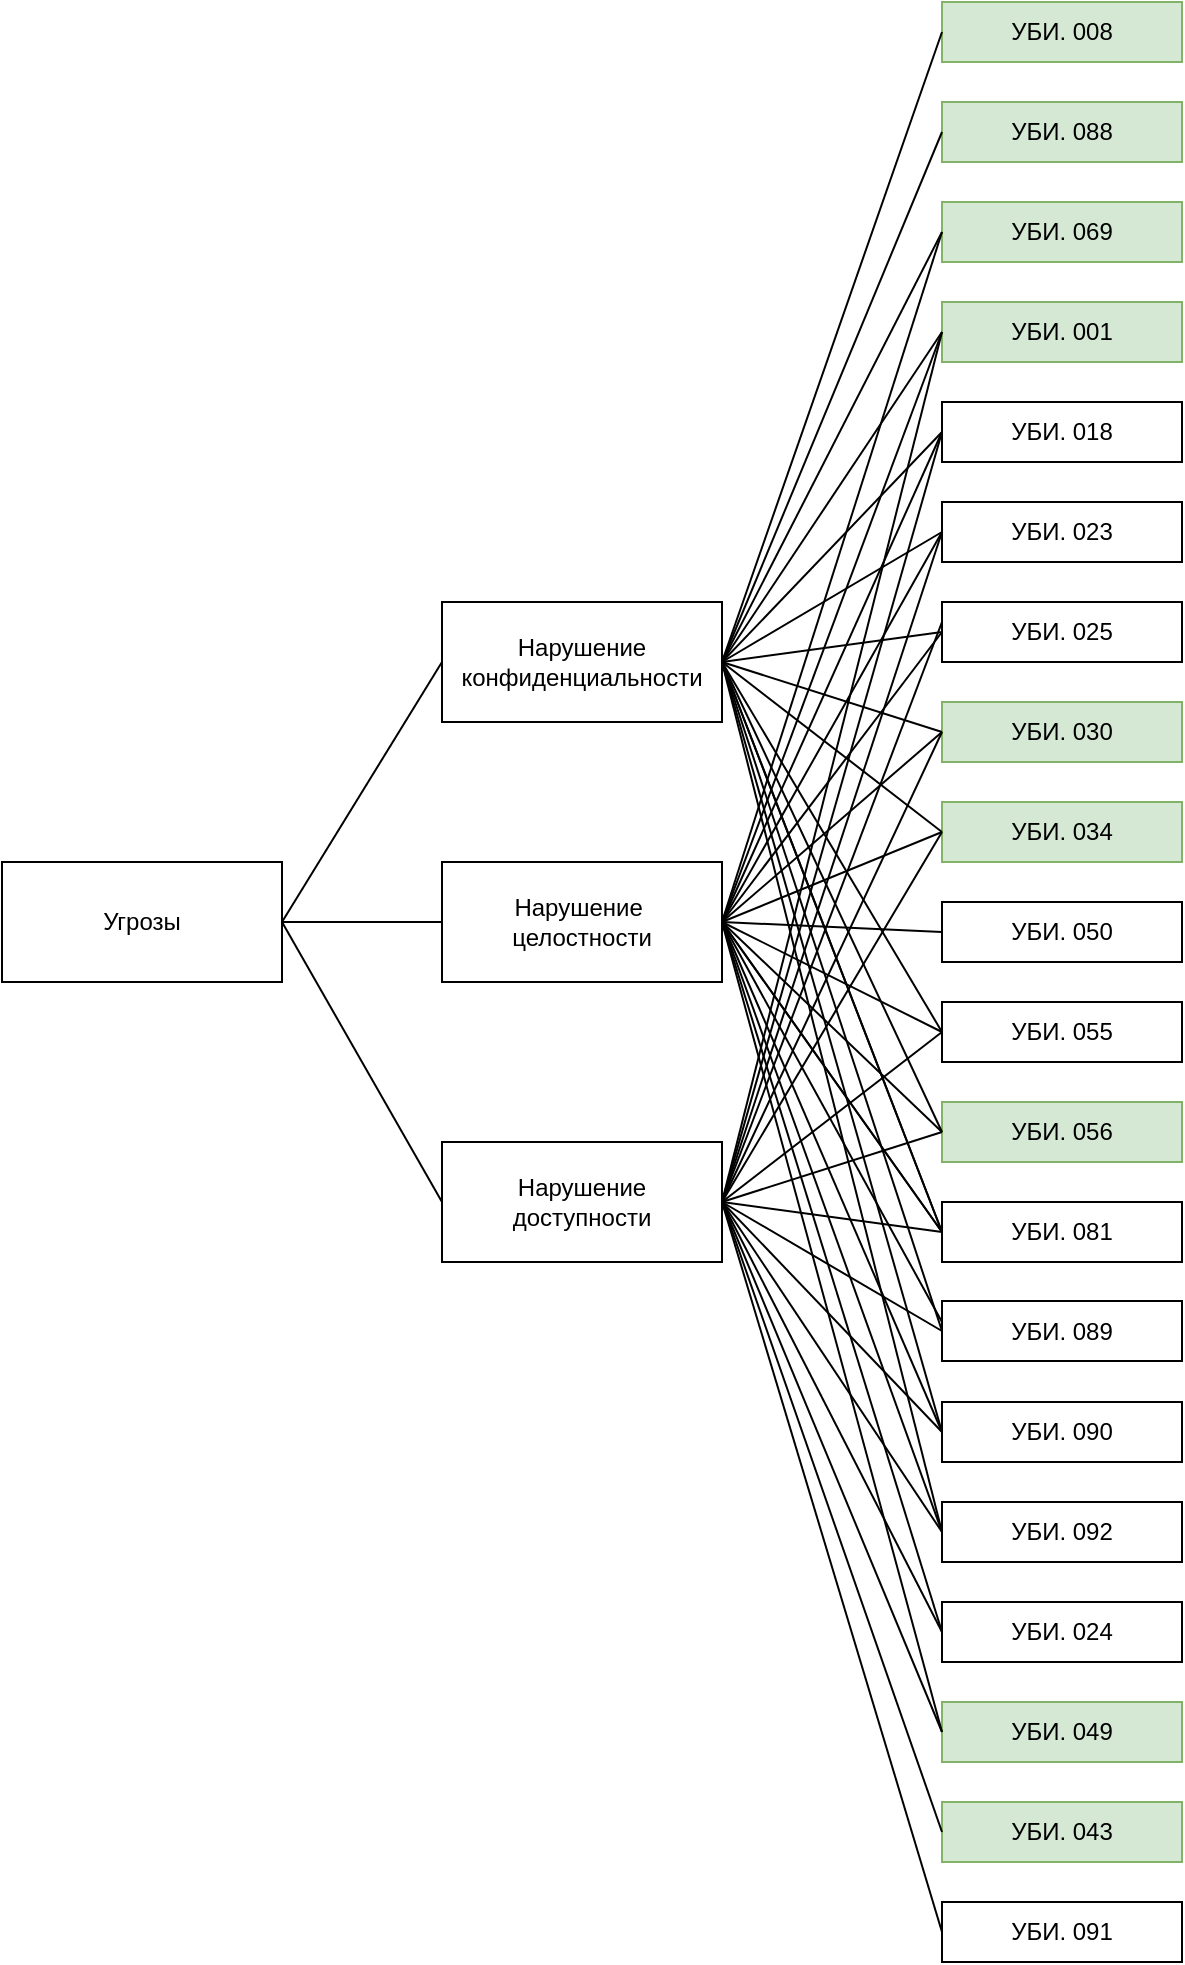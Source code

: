 <mxfile version="14.7.4" type="github">
  <diagram id="KXoY9jA_GB7N-rEaMCZF" name="Page-1">
    <mxGraphModel dx="460" dy="1864" grid="1" gridSize="10" guides="1" tooltips="1" connect="1" arrows="1" fold="1" page="1" pageScale="1" pageWidth="827" pageHeight="1169" math="0" shadow="0">
      <root>
        <mxCell id="0" />
        <mxCell id="1" parent="0" />
        <mxCell id="88y_IxggMM64B16vV4GN-1" value="Угрозы" style="rounded=0;whiteSpace=wrap;html=1;" parent="1" vertex="1">
          <mxGeometry x="20" y="350" width="140" height="60" as="geometry" />
        </mxCell>
        <mxCell id="88y_IxggMM64B16vV4GN-3" value="Нарушение&lt;br&gt;конфиденциальности" style="rounded=0;whiteSpace=wrap;html=1;" parent="1" vertex="1">
          <mxGeometry x="240" y="220" width="140" height="60" as="geometry" />
        </mxCell>
        <mxCell id="88y_IxggMM64B16vV4GN-4" value="Нарушение&amp;nbsp;&lt;br&gt;целостности" style="rounded=0;whiteSpace=wrap;html=1;" parent="1" vertex="1">
          <mxGeometry x="240" y="350" width="140" height="60" as="geometry" />
        </mxCell>
        <mxCell id="88y_IxggMM64B16vV4GN-5" value="Нарушение&lt;br&gt;доступности" style="rounded=0;whiteSpace=wrap;html=1;" parent="1" vertex="1">
          <mxGeometry x="240" y="490" width="140" height="60" as="geometry" />
        </mxCell>
        <mxCell id="88y_IxggMM64B16vV4GN-23" value="УБИ. 018" style="rounded=0;whiteSpace=wrap;html=1;" parent="1" vertex="1">
          <mxGeometry x="490" y="120" width="120" height="30" as="geometry" />
        </mxCell>
        <mxCell id="88y_IxggMM64B16vV4GN-27" value="УБИ. 023" style="rounded=0;whiteSpace=wrap;html=1;" parent="1" vertex="1">
          <mxGeometry x="490" y="170" width="120" height="30" as="geometry" />
        </mxCell>
        <mxCell id="88y_IxggMM64B16vV4GN-28" value="УБИ. 030" style="rounded=0;whiteSpace=wrap;html=1;fillColor=#d5e8d4;strokeColor=#82b366;" parent="1" vertex="1">
          <mxGeometry x="490" y="270" width="120" height="30" as="geometry" />
        </mxCell>
        <mxCell id="88y_IxggMM64B16vV4GN-29" value="УБИ. 034" style="rounded=0;whiteSpace=wrap;html=1;fillColor=#d5e8d4;strokeColor=#82b366;" parent="1" vertex="1">
          <mxGeometry x="490" y="320" width="120" height="30" as="geometry" />
        </mxCell>
        <mxCell id="88y_IxggMM64B16vV4GN-30" value="УБИ. 050" style="rounded=0;whiteSpace=wrap;html=1;" parent="1" vertex="1">
          <mxGeometry x="490" y="370" width="120" height="30" as="geometry" />
        </mxCell>
        <mxCell id="88y_IxggMM64B16vV4GN-31" value="УБИ. 025" style="rounded=0;whiteSpace=wrap;html=1;" parent="1" vertex="1">
          <mxGeometry x="490" y="220" width="120" height="30" as="geometry" />
        </mxCell>
        <mxCell id="88y_IxggMM64B16vV4GN-32" value="УБИ. 001" style="rounded=0;whiteSpace=wrap;html=1;fillColor=#d5e8d4;strokeColor=#82b366;" parent="1" vertex="1">
          <mxGeometry x="490" y="70" width="120" height="30" as="geometry" />
        </mxCell>
        <mxCell id="88y_IxggMM64B16vV4GN-33" value="УБИ. 069" style="rounded=0;whiteSpace=wrap;html=1;fillColor=#d5e8d4;strokeColor=#82b366;" parent="1" vertex="1">
          <mxGeometry x="490" y="20" width="120" height="30" as="geometry" />
        </mxCell>
        <mxCell id="88y_IxggMM64B16vV4GN-34" value="УБИ. 088" style="rounded=0;whiteSpace=wrap;html=1;fillColor=#d5e8d4;strokeColor=#82b366;" parent="1" vertex="1">
          <mxGeometry x="490" y="-30" width="120" height="30" as="geometry" />
        </mxCell>
        <mxCell id="88y_IxggMM64B16vV4GN-35" value="УБИ. 008" style="rounded=0;whiteSpace=wrap;html=1;fillColor=#d5e8d4;strokeColor=#82b366;" parent="1" vertex="1">
          <mxGeometry x="490" y="-80" width="120" height="30" as="geometry" />
        </mxCell>
        <mxCell id="88y_IxggMM64B16vV4GN-36" value="УБИ. 055" style="rounded=0;whiteSpace=wrap;html=1;" parent="1" vertex="1">
          <mxGeometry x="490" y="420" width="120" height="30" as="geometry" />
        </mxCell>
        <mxCell id="88y_IxggMM64B16vV4GN-37" value="УБИ. 056" style="rounded=0;whiteSpace=wrap;html=1;fillColor=#d5e8d4;strokeColor=#82b366;" parent="1" vertex="1">
          <mxGeometry x="490" y="470" width="120" height="30" as="geometry" />
        </mxCell>
        <mxCell id="88y_IxggMM64B16vV4GN-38" value="УБИ. 081" style="rounded=0;whiteSpace=wrap;html=1;" parent="1" vertex="1">
          <mxGeometry x="490" y="520" width="120" height="30" as="geometry" />
        </mxCell>
        <mxCell id="88y_IxggMM64B16vV4GN-39" value="УБИ. 089" style="rounded=0;whiteSpace=wrap;html=1;" parent="1" vertex="1">
          <mxGeometry x="490" y="569.5" width="120" height="30" as="geometry" />
        </mxCell>
        <mxCell id="88y_IxggMM64B16vV4GN-40" value="УБИ. 090" style="rounded=0;whiteSpace=wrap;html=1;" parent="1" vertex="1">
          <mxGeometry x="490" y="620" width="120" height="30" as="geometry" />
        </mxCell>
        <mxCell id="88y_IxggMM64B16vV4GN-41" value="УБИ. 092" style="rounded=0;whiteSpace=wrap;html=1;" parent="1" vertex="1">
          <mxGeometry x="490" y="670" width="120" height="30" as="geometry" />
        </mxCell>
        <mxCell id="88y_IxggMM64B16vV4GN-43" value="УБИ. 024" style="rounded=0;whiteSpace=wrap;html=1;" parent="1" vertex="1">
          <mxGeometry x="490" y="720" width="120" height="30" as="geometry" />
        </mxCell>
        <mxCell id="88y_IxggMM64B16vV4GN-44" value="УБИ. 049" style="rounded=0;whiteSpace=wrap;html=1;fillColor=#d5e8d4;strokeColor=#82b366;" parent="1" vertex="1">
          <mxGeometry x="490" y="770" width="120" height="30" as="geometry" />
        </mxCell>
        <mxCell id="88y_IxggMM64B16vV4GN-45" value="УБИ. 043" style="rounded=0;whiteSpace=wrap;html=1;fillColor=#d5e8d4;strokeColor=#82b366;" parent="1" vertex="1">
          <mxGeometry x="490" y="820" width="120" height="30" as="geometry" />
        </mxCell>
        <mxCell id="88y_IxggMM64B16vV4GN-46" value="УБИ. 091" style="rounded=0;whiteSpace=wrap;html=1;" parent="1" vertex="1">
          <mxGeometry x="490" y="870" width="120" height="30" as="geometry" />
        </mxCell>
        <mxCell id="88y_IxggMM64B16vV4GN-49" value="" style="endArrow=none;html=1;entryX=0;entryY=0.5;entryDx=0;entryDy=0;" parent="1" target="88y_IxggMM64B16vV4GN-3" edge="1">
          <mxGeometry width="50" height="50" relative="1" as="geometry">
            <mxPoint x="160" y="380" as="sourcePoint" />
            <mxPoint x="210" y="330" as="targetPoint" />
          </mxGeometry>
        </mxCell>
        <mxCell id="88y_IxggMM64B16vV4GN-50" value="" style="endArrow=none;html=1;entryX=0;entryY=0.5;entryDx=0;entryDy=0;exitX=1;exitY=0.5;exitDx=0;exitDy=0;" parent="1" source="88y_IxggMM64B16vV4GN-1" target="88y_IxggMM64B16vV4GN-4" edge="1">
          <mxGeometry width="50" height="50" relative="1" as="geometry">
            <mxPoint x="170" y="390" as="sourcePoint" />
            <mxPoint x="250" y="260" as="targetPoint" />
          </mxGeometry>
        </mxCell>
        <mxCell id="88y_IxggMM64B16vV4GN-51" value="" style="endArrow=none;html=1;entryX=0;entryY=0.5;entryDx=0;entryDy=0;exitX=1;exitY=0.5;exitDx=0;exitDy=0;" parent="1" source="88y_IxggMM64B16vV4GN-1" target="88y_IxggMM64B16vV4GN-5" edge="1">
          <mxGeometry width="50" height="50" relative="1" as="geometry">
            <mxPoint x="180" y="400" as="sourcePoint" />
            <mxPoint x="260" y="270" as="targetPoint" />
          </mxGeometry>
        </mxCell>
        <mxCell id="88y_IxggMM64B16vV4GN-52" value="" style="endArrow=none;html=1;entryX=0;entryY=0.5;entryDx=0;entryDy=0;exitX=1;exitY=0.5;exitDx=0;exitDy=0;" parent="1" source="88y_IxggMM64B16vV4GN-3" target="88y_IxggMM64B16vV4GN-34" edge="1">
          <mxGeometry width="50" height="50" relative="1" as="geometry">
            <mxPoint x="350" y="150" as="sourcePoint" />
            <mxPoint x="400" y="100" as="targetPoint" />
          </mxGeometry>
        </mxCell>
        <mxCell id="88y_IxggMM64B16vV4GN-53" value="" style="endArrow=none;html=1;entryX=0;entryY=0.5;entryDx=0;entryDy=0;exitX=1;exitY=0.5;exitDx=0;exitDy=0;" parent="1" source="88y_IxggMM64B16vV4GN-3" target="88y_IxggMM64B16vV4GN-33" edge="1">
          <mxGeometry width="50" height="50" relative="1" as="geometry">
            <mxPoint x="230" y="190" as="sourcePoint" />
            <mxPoint x="310" y="60" as="targetPoint" />
          </mxGeometry>
        </mxCell>
        <mxCell id="88y_IxggMM64B16vV4GN-54" value="" style="endArrow=none;html=1;entryX=0;entryY=0.5;entryDx=0;entryDy=0;exitX=1;exitY=0.5;exitDx=0;exitDy=0;" parent="1" source="88y_IxggMM64B16vV4GN-3" target="88y_IxggMM64B16vV4GN-32" edge="1">
          <mxGeometry width="50" height="50" relative="1" as="geometry">
            <mxPoint x="180" y="210" as="sourcePoint" />
            <mxPoint x="260" y="80" as="targetPoint" />
          </mxGeometry>
        </mxCell>
        <mxCell id="88y_IxggMM64B16vV4GN-55" value="" style="endArrow=none;html=1;entryX=0;entryY=0.5;entryDx=0;entryDy=0;exitX=1;exitY=0.5;exitDx=0;exitDy=0;" parent="1" source="88y_IxggMM64B16vV4GN-4" target="88y_IxggMM64B16vV4GN-32" edge="1">
          <mxGeometry width="50" height="50" relative="1" as="geometry">
            <mxPoint x="210" y="430" as="sourcePoint" />
            <mxPoint x="290" y="300" as="targetPoint" />
          </mxGeometry>
        </mxCell>
        <mxCell id="88y_IxggMM64B16vV4GN-56" value="" style="endArrow=none;html=1;exitX=1;exitY=0.5;exitDx=0;exitDy=0;" parent="1" source="88y_IxggMM64B16vV4GN-5" edge="1">
          <mxGeometry width="50" height="50" relative="1" as="geometry">
            <mxPoint x="220" y="440" as="sourcePoint" />
            <mxPoint x="490" y="85" as="targetPoint" />
          </mxGeometry>
        </mxCell>
        <mxCell id="88y_IxggMM64B16vV4GN-57" value="" style="endArrow=none;html=1;entryX=0;entryY=0.5;entryDx=0;entryDy=0;exitX=1;exitY=0.5;exitDx=0;exitDy=0;" parent="1" source="88y_IxggMM64B16vV4GN-4" target="88y_IxggMM64B16vV4GN-33" edge="1">
          <mxGeometry width="50" height="50" relative="1" as="geometry">
            <mxPoint x="110" y="270" as="sourcePoint" />
            <mxPoint x="190" y="140" as="targetPoint" />
          </mxGeometry>
        </mxCell>
        <mxCell id="88y_IxggMM64B16vV4GN-58" value="" style="endArrow=none;html=1;entryX=0;entryY=0.5;entryDx=0;entryDy=0;exitX=1;exitY=0.5;exitDx=0;exitDy=0;" parent="1" source="88y_IxggMM64B16vV4GN-3" target="88y_IxggMM64B16vV4GN-35" edge="1">
          <mxGeometry width="50" height="50" relative="1" as="geometry">
            <mxPoint x="240" y="460" as="sourcePoint" />
            <mxPoint x="320" y="330" as="targetPoint" />
          </mxGeometry>
        </mxCell>
        <mxCell id="88y_IxggMM64B16vV4GN-59" value="" style="endArrow=none;html=1;entryX=0;entryY=0.5;entryDx=0;entryDy=0;exitX=1;exitY=0.5;exitDx=0;exitDy=0;" parent="1" source="88y_IxggMM64B16vV4GN-4" target="88y_IxggMM64B16vV4GN-30" edge="1">
          <mxGeometry width="50" height="50" relative="1" as="geometry">
            <mxPoint x="250" y="470" as="sourcePoint" />
            <mxPoint x="330" y="340" as="targetPoint" />
          </mxGeometry>
        </mxCell>
        <mxCell id="88y_IxggMM64B16vV4GN-60" value="" style="endArrow=none;html=1;entryX=0;entryY=0.5;entryDx=0;entryDy=0;exitX=1;exitY=0.5;exitDx=0;exitDy=0;" parent="1" source="88y_IxggMM64B16vV4GN-5" target="88y_IxggMM64B16vV4GN-46" edge="1">
          <mxGeometry width="50" height="50" relative="1" as="geometry">
            <mxPoint x="260" y="480" as="sourcePoint" />
            <mxPoint x="340" y="350" as="targetPoint" />
          </mxGeometry>
        </mxCell>
        <mxCell id="88y_IxggMM64B16vV4GN-61" value="" style="endArrow=none;html=1;entryX=0;entryY=0.5;entryDx=0;entryDy=0;exitX=1;exitY=0.5;exitDx=0;exitDy=0;" parent="1" source="88y_IxggMM64B16vV4GN-5" target="88y_IxggMM64B16vV4GN-45" edge="1">
          <mxGeometry width="50" height="50" relative="1" as="geometry">
            <mxPoint x="270" y="490" as="sourcePoint" />
            <mxPoint x="350" y="360" as="targetPoint" />
          </mxGeometry>
        </mxCell>
        <mxCell id="88y_IxggMM64B16vV4GN-62" value="" style="endArrow=none;html=1;entryX=0;entryY=0.5;entryDx=0;entryDy=0;exitX=1;exitY=0.5;exitDx=0;exitDy=0;" parent="1" source="88y_IxggMM64B16vV4GN-5" target="88y_IxggMM64B16vV4GN-44" edge="1">
          <mxGeometry width="50" height="50" relative="1" as="geometry">
            <mxPoint x="280" y="500" as="sourcePoint" />
            <mxPoint x="360" y="370" as="targetPoint" />
          </mxGeometry>
        </mxCell>
        <mxCell id="88y_IxggMM64B16vV4GN-63" value="" style="endArrow=none;html=1;entryX=0;entryY=0.5;entryDx=0;entryDy=0;exitX=1;exitY=0.5;exitDx=0;exitDy=0;" parent="1" source="88y_IxggMM64B16vV4GN-4" target="88y_IxggMM64B16vV4GN-44" edge="1">
          <mxGeometry width="50" height="50" relative="1" as="geometry">
            <mxPoint x="290" y="510" as="sourcePoint" />
            <mxPoint x="370" y="380" as="targetPoint" />
          </mxGeometry>
        </mxCell>
        <mxCell id="88y_IxggMM64B16vV4GN-64" value="" style="endArrow=none;html=1;entryX=0;entryY=0.5;entryDx=0;entryDy=0;" parent="1" target="88y_IxggMM64B16vV4GN-43" edge="1">
          <mxGeometry width="50" height="50" relative="1" as="geometry">
            <mxPoint x="380" y="520" as="sourcePoint" />
            <mxPoint x="380" y="390" as="targetPoint" />
          </mxGeometry>
        </mxCell>
        <mxCell id="88y_IxggMM64B16vV4GN-65" value="" style="endArrow=none;html=1;entryX=0;entryY=0.5;entryDx=0;entryDy=0;" parent="1" target="88y_IxggMM64B16vV4GN-43" edge="1">
          <mxGeometry width="50" height="50" relative="1" as="geometry">
            <mxPoint x="380" y="380" as="sourcePoint" />
            <mxPoint x="390" y="400" as="targetPoint" />
          </mxGeometry>
        </mxCell>
        <mxCell id="88y_IxggMM64B16vV4GN-66" value="" style="endArrow=none;html=1;entryX=0;entryY=0.5;entryDx=0;entryDy=0;" parent="1" target="88y_IxggMM64B16vV4GN-23" edge="1">
          <mxGeometry width="50" height="50" relative="1" as="geometry">
            <mxPoint x="380" y="250" as="sourcePoint" />
            <mxPoint x="400" y="410" as="targetPoint" />
          </mxGeometry>
        </mxCell>
        <mxCell id="88y_IxggMM64B16vV4GN-67" value="" style="endArrow=none;html=1;entryX=0;entryY=0.5;entryDx=0;entryDy=0;" parent="1" target="88y_IxggMM64B16vV4GN-23" edge="1">
          <mxGeometry width="50" height="50" relative="1" as="geometry">
            <mxPoint x="380" y="380" as="sourcePoint" />
            <mxPoint x="410" y="420" as="targetPoint" />
          </mxGeometry>
        </mxCell>
        <mxCell id="88y_IxggMM64B16vV4GN-68" value="" style="endArrow=none;html=1;entryX=0;entryY=0.5;entryDx=0;entryDy=0;exitX=1;exitY=0.5;exitDx=0;exitDy=0;" parent="1" source="88y_IxggMM64B16vV4GN-5" target="88y_IxggMM64B16vV4GN-23" edge="1">
          <mxGeometry width="50" height="50" relative="1" as="geometry">
            <mxPoint x="340" y="560" as="sourcePoint" />
            <mxPoint x="420" y="430" as="targetPoint" />
          </mxGeometry>
        </mxCell>
        <mxCell id="88y_IxggMM64B16vV4GN-69" value="" style="endArrow=none;html=1;entryX=0;entryY=0.5;entryDx=0;entryDy=0;" parent="1" target="88y_IxggMM64B16vV4GN-27" edge="1">
          <mxGeometry width="50" height="50" relative="1" as="geometry">
            <mxPoint x="380" y="250" as="sourcePoint" />
            <mxPoint x="430" y="440" as="targetPoint" />
          </mxGeometry>
        </mxCell>
        <mxCell id="88y_IxggMM64B16vV4GN-70" value="" style="endArrow=none;html=1;entryX=0;entryY=0.5;entryDx=0;entryDy=0;" parent="1" target="88y_IxggMM64B16vV4GN-27" edge="1">
          <mxGeometry width="50" height="50" relative="1" as="geometry">
            <mxPoint x="380" y="380" as="sourcePoint" />
            <mxPoint x="440" y="450" as="targetPoint" />
          </mxGeometry>
        </mxCell>
        <mxCell id="88y_IxggMM64B16vV4GN-71" value="" style="endArrow=none;html=1;entryX=0;entryY=0.5;entryDx=0;entryDy=0;" parent="1" target="88y_IxggMM64B16vV4GN-27" edge="1">
          <mxGeometry width="50" height="50" relative="1" as="geometry">
            <mxPoint x="380" y="520" as="sourcePoint" />
            <mxPoint x="450" y="460" as="targetPoint" />
          </mxGeometry>
        </mxCell>
        <mxCell id="88y_IxggMM64B16vV4GN-72" value="" style="endArrow=none;html=1;entryX=0;entryY=0.5;entryDx=0;entryDy=0;exitX=1;exitY=0.5;exitDx=0;exitDy=0;" parent="1" source="88y_IxggMM64B16vV4GN-3" target="88y_IxggMM64B16vV4GN-31" edge="1">
          <mxGeometry width="50" height="50" relative="1" as="geometry">
            <mxPoint x="380" y="600" as="sourcePoint" />
            <mxPoint x="460" y="470" as="targetPoint" />
          </mxGeometry>
        </mxCell>
        <mxCell id="88y_IxggMM64B16vV4GN-73" value="" style="endArrow=none;html=1;entryX=0;entryY=0.5;entryDx=0;entryDy=0;exitX=1;exitY=0.5;exitDx=0;exitDy=0;" parent="1" source="88y_IxggMM64B16vV4GN-4" target="88y_IxggMM64B16vV4GN-31" edge="1">
          <mxGeometry width="50" height="50" relative="1" as="geometry">
            <mxPoint x="390" y="610" as="sourcePoint" />
            <mxPoint x="470" y="480" as="targetPoint" />
          </mxGeometry>
        </mxCell>
        <mxCell id="88y_IxggMM64B16vV4GN-74" value="" style="endArrow=none;html=1;entryX=0;entryY=0.333;entryDx=0;entryDy=0;entryPerimeter=0;exitX=1;exitY=0.5;exitDx=0;exitDy=0;" parent="1" source="88y_IxggMM64B16vV4GN-5" target="88y_IxggMM64B16vV4GN-31" edge="1">
          <mxGeometry width="50" height="50" relative="1" as="geometry">
            <mxPoint x="400" y="620" as="sourcePoint" />
            <mxPoint x="480" y="490" as="targetPoint" />
          </mxGeometry>
        </mxCell>
        <mxCell id="88y_IxggMM64B16vV4GN-75" value="" style="endArrow=none;html=1;entryX=0;entryY=0.5;entryDx=0;entryDy=0;exitX=1;exitY=0.5;exitDx=0;exitDy=0;" parent="1" source="88y_IxggMM64B16vV4GN-3" target="88y_IxggMM64B16vV4GN-28" edge="1">
          <mxGeometry width="50" height="50" relative="1" as="geometry">
            <mxPoint x="410" y="630" as="sourcePoint" />
            <mxPoint x="490" y="500" as="targetPoint" />
          </mxGeometry>
        </mxCell>
        <mxCell id="88y_IxggMM64B16vV4GN-76" value="" style="endArrow=none;html=1;exitX=1;exitY=0.5;exitDx=0;exitDy=0;entryX=0;entryY=0.5;entryDx=0;entryDy=0;" parent="1" source="88y_IxggMM64B16vV4GN-4" target="88y_IxggMM64B16vV4GN-28" edge="1">
          <mxGeometry width="50" height="50" relative="1" as="geometry">
            <mxPoint x="420" y="640" as="sourcePoint" />
            <mxPoint x="490" y="280" as="targetPoint" />
          </mxGeometry>
        </mxCell>
        <mxCell id="88y_IxggMM64B16vV4GN-77" value="" style="endArrow=none;html=1;entryX=0;entryY=0.5;entryDx=0;entryDy=0;exitX=1;exitY=0.5;exitDx=0;exitDy=0;" parent="1" source="88y_IxggMM64B16vV4GN-5" target="88y_IxggMM64B16vV4GN-28" edge="1">
          <mxGeometry width="50" height="50" relative="1" as="geometry">
            <mxPoint x="430" y="650" as="sourcePoint" />
            <mxPoint x="510" y="520" as="targetPoint" />
          </mxGeometry>
        </mxCell>
        <mxCell id="88y_IxggMM64B16vV4GN-78" value="" style="endArrow=none;html=1;entryX=0;entryY=0.5;entryDx=0;entryDy=0;exitX=1;exitY=0.5;exitDx=0;exitDy=0;" parent="1" source="88y_IxggMM64B16vV4GN-3" target="88y_IxggMM64B16vV4GN-29" edge="1">
          <mxGeometry width="50" height="50" relative="1" as="geometry">
            <mxPoint x="440" y="660" as="sourcePoint" />
            <mxPoint x="520" y="530" as="targetPoint" />
          </mxGeometry>
        </mxCell>
        <mxCell id="88y_IxggMM64B16vV4GN-79" value="" style="endArrow=none;html=1;entryX=0;entryY=0.5;entryDx=0;entryDy=0;exitX=1;exitY=0.5;exitDx=0;exitDy=0;" parent="1" source="88y_IxggMM64B16vV4GN-4" target="88y_IxggMM64B16vV4GN-29" edge="1">
          <mxGeometry width="50" height="50" relative="1" as="geometry">
            <mxPoint x="450" y="670" as="sourcePoint" />
            <mxPoint x="530" y="540" as="targetPoint" />
          </mxGeometry>
        </mxCell>
        <mxCell id="88y_IxggMM64B16vV4GN-80" value="" style="endArrow=none;html=1;entryX=0;entryY=0.5;entryDx=0;entryDy=0;exitX=1;exitY=0.5;exitDx=0;exitDy=0;" parent="1" source="88y_IxggMM64B16vV4GN-5" target="88y_IxggMM64B16vV4GN-29" edge="1">
          <mxGeometry width="50" height="50" relative="1" as="geometry">
            <mxPoint x="460" y="680" as="sourcePoint" />
            <mxPoint x="540" y="550" as="targetPoint" />
          </mxGeometry>
        </mxCell>
        <mxCell id="88y_IxggMM64B16vV4GN-81" value="" style="endArrow=none;html=1;entryX=0;entryY=0.5;entryDx=0;entryDy=0;exitX=1;exitY=0.5;exitDx=0;exitDy=0;" parent="1" source="88y_IxggMM64B16vV4GN-3" target="88y_IxggMM64B16vV4GN-36" edge="1">
          <mxGeometry width="50" height="50" relative="1" as="geometry">
            <mxPoint x="470" y="690" as="sourcePoint" />
            <mxPoint x="550" y="560" as="targetPoint" />
          </mxGeometry>
        </mxCell>
        <mxCell id="88y_IxggMM64B16vV4GN-82" value="" style="endArrow=none;html=1;entryX=0;entryY=0.5;entryDx=0;entryDy=0;exitX=1;exitY=0.5;exitDx=0;exitDy=0;" parent="1" source="88y_IxggMM64B16vV4GN-4" target="88y_IxggMM64B16vV4GN-36" edge="1">
          <mxGeometry width="50" height="50" relative="1" as="geometry">
            <mxPoint x="480" y="700" as="sourcePoint" />
            <mxPoint x="560" y="570" as="targetPoint" />
          </mxGeometry>
        </mxCell>
        <mxCell id="88y_IxggMM64B16vV4GN-83" value="" style="endArrow=none;html=1;entryX=0;entryY=0.5;entryDx=0;entryDy=0;exitX=1;exitY=0.5;exitDx=0;exitDy=0;" parent="1" source="88y_IxggMM64B16vV4GN-5" target="88y_IxggMM64B16vV4GN-36" edge="1">
          <mxGeometry width="50" height="50" relative="1" as="geometry">
            <mxPoint x="490" y="710" as="sourcePoint" />
            <mxPoint x="570" y="580" as="targetPoint" />
          </mxGeometry>
        </mxCell>
        <mxCell id="88y_IxggMM64B16vV4GN-84" value="" style="endArrow=none;html=1;entryX=0;entryY=0.5;entryDx=0;entryDy=0;exitX=1;exitY=0.5;exitDx=0;exitDy=0;" parent="1" source="88y_IxggMM64B16vV4GN-3" target="88y_IxggMM64B16vV4GN-37" edge="1">
          <mxGeometry width="50" height="50" relative="1" as="geometry">
            <mxPoint x="500" y="720" as="sourcePoint" />
            <mxPoint x="580" y="590" as="targetPoint" />
          </mxGeometry>
        </mxCell>
        <mxCell id="88y_IxggMM64B16vV4GN-85" value="" style="endArrow=none;html=1;entryX=0;entryY=0.5;entryDx=0;entryDy=0;exitX=1;exitY=0.5;exitDx=0;exitDy=0;" parent="1" source="88y_IxggMM64B16vV4GN-4" target="88y_IxggMM64B16vV4GN-37" edge="1">
          <mxGeometry width="50" height="50" relative="1" as="geometry">
            <mxPoint x="510" y="730" as="sourcePoint" />
            <mxPoint x="590" y="600" as="targetPoint" />
          </mxGeometry>
        </mxCell>
        <mxCell id="88y_IxggMM64B16vV4GN-86" value="" style="endArrow=none;html=1;entryX=0;entryY=0.5;entryDx=0;entryDy=0;exitX=1;exitY=0.5;exitDx=0;exitDy=0;" parent="1" source="88y_IxggMM64B16vV4GN-5" target="88y_IxggMM64B16vV4GN-37" edge="1">
          <mxGeometry width="50" height="50" relative="1" as="geometry">
            <mxPoint x="520" y="740" as="sourcePoint" />
            <mxPoint x="600" y="610" as="targetPoint" />
          </mxGeometry>
        </mxCell>
        <mxCell id="88y_IxggMM64B16vV4GN-87" value="" style="endArrow=none;html=1;entryX=0;entryY=0.5;entryDx=0;entryDy=0;exitX=1;exitY=0.5;exitDx=0;exitDy=0;" parent="1" source="88y_IxggMM64B16vV4GN-3" target="88y_IxggMM64B16vV4GN-38" edge="1">
          <mxGeometry width="50" height="50" relative="1" as="geometry">
            <mxPoint x="530" y="750" as="sourcePoint" />
            <mxPoint x="610" y="620" as="targetPoint" />
          </mxGeometry>
        </mxCell>
        <mxCell id="88y_IxggMM64B16vV4GN-88" value="" style="endArrow=none;html=1;entryX=0;entryY=0.5;entryDx=0;entryDy=0;" parent="1" target="88y_IxggMM64B16vV4GN-38" edge="1">
          <mxGeometry width="50" height="50" relative="1" as="geometry">
            <mxPoint x="380" y="380" as="sourcePoint" />
            <mxPoint x="620" y="630" as="targetPoint" />
          </mxGeometry>
        </mxCell>
        <mxCell id="88y_IxggMM64B16vV4GN-89" value="" style="endArrow=none;html=1;entryX=0;entryY=0.5;entryDx=0;entryDy=0;exitX=1;exitY=0.5;exitDx=0;exitDy=0;" parent="1" source="88y_IxggMM64B16vV4GN-5" target="88y_IxggMM64B16vV4GN-38" edge="1">
          <mxGeometry width="50" height="50" relative="1" as="geometry">
            <mxPoint x="550" y="770" as="sourcePoint" />
            <mxPoint x="630" y="640" as="targetPoint" />
          </mxGeometry>
        </mxCell>
        <mxCell id="88y_IxggMM64B16vV4GN-90" value="" style="endArrow=none;html=1;entryX=0;entryY=0.5;entryDx=0;entryDy=0;exitX=1;exitY=0.5;exitDx=0;exitDy=0;" parent="1" source="88y_IxggMM64B16vV4GN-3" target="88y_IxggMM64B16vV4GN-38" edge="1">
          <mxGeometry width="50" height="50" relative="1" as="geometry">
            <mxPoint x="560" y="780" as="sourcePoint" />
            <mxPoint x="640" y="650" as="targetPoint" />
          </mxGeometry>
        </mxCell>
        <mxCell id="88y_IxggMM64B16vV4GN-91" value="" style="endArrow=none;html=1;entryX=0;entryY=0.5;entryDx=0;entryDy=0;exitX=1;exitY=0.5;exitDx=0;exitDy=0;" parent="1" source="88y_IxggMM64B16vV4GN-4" target="88y_IxggMM64B16vV4GN-38" edge="1">
          <mxGeometry width="50" height="50" relative="1" as="geometry">
            <mxPoint x="570" y="790" as="sourcePoint" />
            <mxPoint x="650" y="660" as="targetPoint" />
          </mxGeometry>
        </mxCell>
        <mxCell id="88y_IxggMM64B16vV4GN-92" value="" style="endArrow=none;html=1;entryX=0;entryY=0.5;entryDx=0;entryDy=0;exitX=1;exitY=0.5;exitDx=0;exitDy=0;" parent="1" source="88y_IxggMM64B16vV4GN-3" target="88y_IxggMM64B16vV4GN-39" edge="1">
          <mxGeometry width="50" height="50" relative="1" as="geometry">
            <mxPoint x="580" y="800" as="sourcePoint" />
            <mxPoint x="660" y="670" as="targetPoint" />
          </mxGeometry>
        </mxCell>
        <mxCell id="88y_IxggMM64B16vV4GN-93" value="" style="endArrow=none;html=1;exitX=1;exitY=0.5;exitDx=0;exitDy=0;" parent="1" source="88y_IxggMM64B16vV4GN-4" edge="1">
          <mxGeometry width="50" height="50" relative="1" as="geometry">
            <mxPoint x="590" y="810" as="sourcePoint" />
            <mxPoint x="490" y="580" as="targetPoint" />
          </mxGeometry>
        </mxCell>
        <mxCell id="88y_IxggMM64B16vV4GN-94" value="" style="endArrow=none;html=1;entryX=0;entryY=0.5;entryDx=0;entryDy=0;exitX=1;exitY=0.5;exitDx=0;exitDy=0;" parent="1" source="88y_IxggMM64B16vV4GN-5" target="88y_IxggMM64B16vV4GN-39" edge="1">
          <mxGeometry width="50" height="50" relative="1" as="geometry">
            <mxPoint x="600" y="820" as="sourcePoint" />
            <mxPoint x="680" y="690" as="targetPoint" />
          </mxGeometry>
        </mxCell>
        <mxCell id="88y_IxggMM64B16vV4GN-95" value="" style="endArrow=none;html=1;entryX=0;entryY=0.5;entryDx=0;entryDy=0;" parent="1" target="88y_IxggMM64B16vV4GN-40" edge="1">
          <mxGeometry width="50" height="50" relative="1" as="geometry">
            <mxPoint x="380" y="250" as="sourcePoint" />
            <mxPoint x="690" y="700" as="targetPoint" />
          </mxGeometry>
        </mxCell>
        <mxCell id="88y_IxggMM64B16vV4GN-96" value="" style="endArrow=none;html=1;entryX=0;entryY=0.5;entryDx=0;entryDy=0;exitX=1;exitY=0.5;exitDx=0;exitDy=0;" parent="1" source="88y_IxggMM64B16vV4GN-4" target="88y_IxggMM64B16vV4GN-40" edge="1">
          <mxGeometry width="50" height="50" relative="1" as="geometry">
            <mxPoint x="620" y="840" as="sourcePoint" />
            <mxPoint x="700" y="710" as="targetPoint" />
          </mxGeometry>
        </mxCell>
        <mxCell id="88y_IxggMM64B16vV4GN-97" value="" style="endArrow=none;html=1;entryX=0;entryY=0.5;entryDx=0;entryDy=0;" parent="1" target="88y_IxggMM64B16vV4GN-40" edge="1">
          <mxGeometry width="50" height="50" relative="1" as="geometry">
            <mxPoint x="380" y="520" as="sourcePoint" />
            <mxPoint x="710" y="720" as="targetPoint" />
          </mxGeometry>
        </mxCell>
        <mxCell id="88y_IxggMM64B16vV4GN-98" value="" style="endArrow=none;html=1;entryX=0;entryY=0.5;entryDx=0;entryDy=0;" parent="1" target="88y_IxggMM64B16vV4GN-41" edge="1">
          <mxGeometry width="50" height="50" relative="1" as="geometry">
            <mxPoint x="380" y="250" as="sourcePoint" />
            <mxPoint x="720" y="730" as="targetPoint" />
          </mxGeometry>
        </mxCell>
        <mxCell id="88y_IxggMM64B16vV4GN-99" value="" style="endArrow=none;html=1;entryX=0;entryY=0.5;entryDx=0;entryDy=0;exitX=1;exitY=0.5;exitDx=0;exitDy=0;" parent="1" source="88y_IxggMM64B16vV4GN-4" target="88y_IxggMM64B16vV4GN-41" edge="1">
          <mxGeometry width="50" height="50" relative="1" as="geometry">
            <mxPoint x="650" y="870" as="sourcePoint" />
            <mxPoint x="730" y="740" as="targetPoint" />
          </mxGeometry>
        </mxCell>
        <mxCell id="88y_IxggMM64B16vV4GN-100" value="" style="endArrow=none;html=1;entryX=0;entryY=0.5;entryDx=0;entryDy=0;" parent="1" target="88y_IxggMM64B16vV4GN-41" edge="1">
          <mxGeometry width="50" height="50" relative="1" as="geometry">
            <mxPoint x="380" y="520" as="sourcePoint" />
            <mxPoint x="740" y="750" as="targetPoint" />
          </mxGeometry>
        </mxCell>
      </root>
    </mxGraphModel>
  </diagram>
</mxfile>
